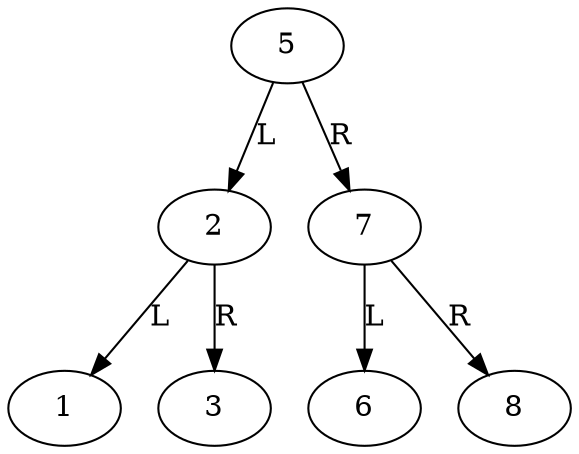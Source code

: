 digraph G {
    5 [label="5"];
    5 -> 2 [label="L"];
    2 [label="2"];
    2 -> 1 [label="L"];
    1 [label="1"];
    2 -> 3 [label="R"];
    3 [label="3"];
    5 -> 7 [label="R"];
    7 [label="7"];
    7 -> 6 [label="L"];
    6 [label="6"];
    7 -> 8 [label="R"];
    8 [label="8"];
}

